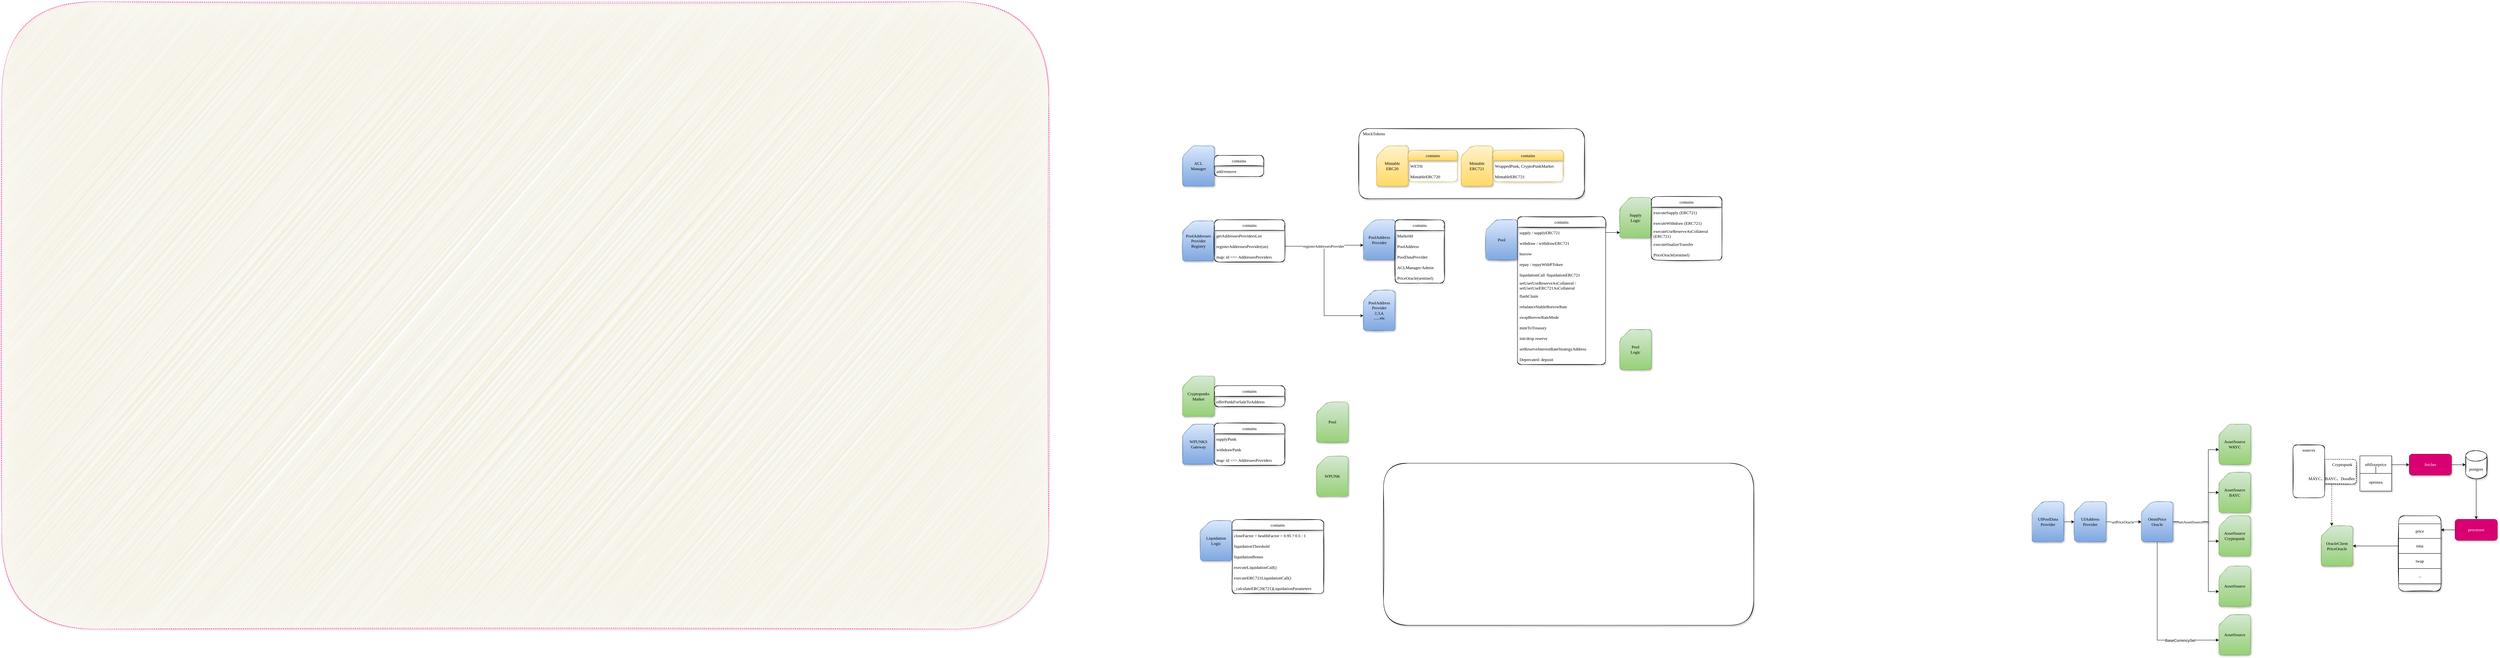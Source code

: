 <mxfile version="18.1.3" type="github">
  <diagram id="lm39UnG0xP7g4V9K822q" name="第 1 页">
    <mxGraphModel dx="8394" dy="3517" grid="1" gridSize="10" guides="1" tooltips="1" connect="1" arrows="1" fold="1" page="1" pageScale="1" pageWidth="827" pageHeight="1169" math="0" shadow="0">
      <root>
        <mxCell id="0" />
        <mxCell id="1" parent="0" />
        <mxCell id="ALS0ME_dZ4r5XlrfOJKZ-67" value="" style="rounded=1;whiteSpace=wrap;html=1;dashed=1;fillColor=#fff3bf;strokeColor=#FF3399;glass=0;shadow=1;fontFamily=Comic Sans MS;fontColor=#000000;sketch=1;" parent="1" vertex="1">
          <mxGeometry x="-4690" y="-500" width="2970" height="1781" as="geometry" />
        </mxCell>
        <mxCell id="ALS0ME_dZ4r5XlrfOJKZ-38" value="" style="rounded=1;whiteSpace=wrap;html=1;dashed=1;shadow=1;glass=0;sketch=1;fontFamily=Comic Sans MS;" parent="1" vertex="1">
          <mxGeometry x="1840" y="799.08" width="150" height="70" as="geometry" />
        </mxCell>
        <mxCell id="ALS0ME_dZ4r5XlrfOJKZ-1" value="" style="rounded=1;whiteSpace=wrap;html=1;shadow=0;glass=0;sketch=1;fontFamily=Comic Sans MS;" parent="1" vertex="1">
          <mxGeometry x="1810" y="758.08" width="90" height="150" as="geometry" />
        </mxCell>
        <mxCell id="ALS0ME_dZ4r5XlrfOJKZ-14" style="edgeStyle=orthogonalEdgeStyle;rounded=0;orthogonalLoop=1;jettySize=auto;html=1;exitX=1;exitY=0.5;exitDx=0;exitDy=0;entryX=0;entryY=0.5;entryDx=0;entryDy=0;shadow=1;fontFamily=Comic Sans MS;" parent="1" source="ALS0ME_dZ4r5XlrfOJKZ-2" target="ALS0ME_dZ4r5XlrfOJKZ-13" edge="1">
          <mxGeometry relative="1" as="geometry" />
        </mxCell>
        <mxCell id="ALS0ME_dZ4r5XlrfOJKZ-2" value="nftfloorprice" style="rounded=0;whiteSpace=wrap;html=1;shadow=1;fontFamily=Comic Sans MS;" parent="1" vertex="1">
          <mxGeometry x="2000" y="789.08" width="90" height="50" as="geometry" />
        </mxCell>
        <mxCell id="ALS0ME_dZ4r5XlrfOJKZ-9" value="" style="edgeStyle=orthogonalEdgeStyle;rounded=0;orthogonalLoop=1;jettySize=auto;html=1;shadow=1;fontFamily=Comic Sans MS;" parent="1" source="ALS0ME_dZ4r5XlrfOJKZ-3" target="ALS0ME_dZ4r5XlrfOJKZ-2" edge="1">
          <mxGeometry relative="1" as="geometry" />
        </mxCell>
        <mxCell id="ALS0ME_dZ4r5XlrfOJKZ-3" value="opensea" style="rounded=0;whiteSpace=wrap;html=1;shadow=1;fontFamily=Comic Sans MS;" parent="1" vertex="1">
          <mxGeometry x="2000" y="839.08" width="90" height="50" as="geometry" />
        </mxCell>
        <mxCell id="ALS0ME_dZ4r5XlrfOJKZ-39" style="edgeStyle=orthogonalEdgeStyle;rounded=0;orthogonalLoop=1;jettySize=auto;html=1;exitX=0.5;exitY=1;exitDx=0;exitDy=0;entryX=0;entryY=0;entryDx=30;entryDy=0;entryPerimeter=0;dashed=1;shadow=1;fontFamily=Comic Sans MS;" parent="1" source="ALS0ME_dZ4r5XlrfOJKZ-7" target="ALS0ME_dZ4r5XlrfOJKZ-34" edge="1">
          <mxGeometry relative="1" as="geometry" />
        </mxCell>
        <mxCell id="ALS0ME_dZ4r5XlrfOJKZ-7" value="MAYC、BAYC、Doodles" style="text;html=1;strokeColor=none;fillColor=none;align=center;verticalAlign=middle;whiteSpace=wrap;rounded=0;shadow=1;fontFamily=Comic Sans MS;" parent="1" vertex="1">
          <mxGeometry x="1840" y="839.08" width="160" height="30" as="geometry" />
        </mxCell>
        <mxCell id="ALS0ME_dZ4r5XlrfOJKZ-8" value="Cryptopunk" style="text;html=1;strokeColor=none;fillColor=none;align=center;verticalAlign=middle;whiteSpace=wrap;rounded=0;shadow=1;fontFamily=Comic Sans MS;" parent="1" vertex="1">
          <mxGeometry x="1920" y="799.08" width="60" height="30" as="geometry" />
        </mxCell>
        <mxCell id="ALS0ME_dZ4r5XlrfOJKZ-10" value="sources" style="text;html=1;strokeColor=none;fillColor=none;align=center;verticalAlign=middle;whiteSpace=wrap;rounded=0;shadow=1;fontFamily=Comic Sans MS;" parent="1" vertex="1">
          <mxGeometry x="1825" y="758.08" width="60" height="30" as="geometry" />
        </mxCell>
        <mxCell id="ALS0ME_dZ4r5XlrfOJKZ-17" style="edgeStyle=orthogonalEdgeStyle;rounded=0;orthogonalLoop=1;jettySize=auto;html=1;exitX=0.5;exitY=1;exitDx=0;exitDy=0;exitPerimeter=0;entryX=0.5;entryY=0;entryDx=0;entryDy=0;shadow=1;fontFamily=Comic Sans MS;" parent="1" source="ALS0ME_dZ4r5XlrfOJKZ-11" target="ALS0ME_dZ4r5XlrfOJKZ-16" edge="1">
          <mxGeometry relative="1" as="geometry" />
        </mxCell>
        <mxCell id="ALS0ME_dZ4r5XlrfOJKZ-11" value="postgres" style="shape=cylinder3;whiteSpace=wrap;html=1;boundedLbl=1;backgroundOutline=1;size=15;shadow=1;sketch=1;fontFamily=Comic Sans MS;" parent="1" vertex="1">
          <mxGeometry x="2300" y="774.08" width="60" height="80" as="geometry" />
        </mxCell>
        <mxCell id="ALS0ME_dZ4r5XlrfOJKZ-15" style="edgeStyle=orthogonalEdgeStyle;rounded=0;orthogonalLoop=1;jettySize=auto;html=1;exitX=1;exitY=0.5;exitDx=0;exitDy=0;entryX=0;entryY=0.5;entryDx=0;entryDy=0;entryPerimeter=0;shadow=1;fontFamily=Comic Sans MS;" parent="1" source="ALS0ME_dZ4r5XlrfOJKZ-13" target="ALS0ME_dZ4r5XlrfOJKZ-11" edge="1">
          <mxGeometry relative="1" as="geometry" />
        </mxCell>
        <mxCell id="ALS0ME_dZ4r5XlrfOJKZ-13" value="fetcher" style="rounded=1;whiteSpace=wrap;html=1;fillColor=#d80073;strokeColor=#A50040;fontColor=#ffffff;shadow=1;fontFamily=Comic Sans MS;" parent="1" vertex="1">
          <mxGeometry x="2140" y="784.08" width="120" height="60" as="geometry" />
        </mxCell>
        <mxCell id="ALS0ME_dZ4r5XlrfOJKZ-29" style="edgeStyle=orthogonalEdgeStyle;rounded=0;orthogonalLoop=1;jettySize=auto;html=1;exitX=0;exitY=0.5;exitDx=0;exitDy=0;shadow=1;fontFamily=Comic Sans MS;" parent="1" source="ALS0ME_dZ4r5XlrfOJKZ-16" edge="1">
          <mxGeometry relative="1" as="geometry">
            <mxPoint x="2230" y="999.08" as="targetPoint" />
          </mxGeometry>
        </mxCell>
        <mxCell id="ALS0ME_dZ4r5XlrfOJKZ-16" value="processor" style="rounded=1;whiteSpace=wrap;html=1;fillColor=#d80073;fontColor=#ffffff;strokeColor=#A50040;shadow=1;fontFamily=Comic Sans MS;" parent="1" vertex="1">
          <mxGeometry x="2270" y="969.08" width="120" height="60" as="geometry" />
        </mxCell>
        <mxCell id="ALS0ME_dZ4r5XlrfOJKZ-18" value="" style="rounded=1;whiteSpace=wrap;html=1;shadow=1;glass=0;sketch=1;fontFamily=Comic Sans MS;" parent="1" vertex="1">
          <mxGeometry x="2110" y="959.08" width="120" height="214.38" as="geometry" />
        </mxCell>
        <mxCell id="ALS0ME_dZ4r5XlrfOJKZ-19" value="price" style="rounded=0;whiteSpace=wrap;html=1;shadow=1;fontFamily=Comic Sans MS;" parent="1" vertex="1">
          <mxGeometry x="2110" y="982.08" width="120" height="42.81" as="geometry" />
        </mxCell>
        <mxCell id="ALS0ME_dZ4r5XlrfOJKZ-35" style="edgeStyle=orthogonalEdgeStyle;rounded=0;orthogonalLoop=1;jettySize=auto;html=1;exitX=0;exitY=0.5;exitDx=0;exitDy=0;entryX=1;entryY=0.5;entryDx=0;entryDy=0;entryPerimeter=0;shadow=1;fontFamily=Comic Sans MS;" parent="1" source="ALS0ME_dZ4r5XlrfOJKZ-30" target="ALS0ME_dZ4r5XlrfOJKZ-34" edge="1">
          <mxGeometry relative="1" as="geometry" />
        </mxCell>
        <mxCell id="ALS0ME_dZ4r5XlrfOJKZ-30" value="ema" style="rounded=0;whiteSpace=wrap;html=1;shadow=1;fontFamily=Comic Sans MS;" parent="1" vertex="1">
          <mxGeometry x="2110" y="1023.46" width="120" height="42.81" as="geometry" />
        </mxCell>
        <mxCell id="ALS0ME_dZ4r5XlrfOJKZ-31" value="twap" style="rounded=0;whiteSpace=wrap;html=1;shadow=1;fontFamily=Comic Sans MS;" parent="1" vertex="1">
          <mxGeometry x="2110" y="1066.27" width="120" height="42.81" as="geometry" />
        </mxCell>
        <mxCell id="ALS0ME_dZ4r5XlrfOJKZ-32" value="..." style="rounded=0;whiteSpace=wrap;html=1;shadow=1;fontFamily=Comic Sans MS;" parent="1" vertex="1">
          <mxGeometry x="2110" y="1109.08" width="120" height="42.81" as="geometry" />
        </mxCell>
        <mxCell id="ALS0ME_dZ4r5XlrfOJKZ-34" value="OracleClient&lt;br&gt;PriceOracle" style="shape=card;whiteSpace=wrap;html=1;shadow=1;rounded=1;sketch=1;fontFamily=Comic Sans MS;fillColor=#d5e8d4;gradientColor=#97d077;strokeColor=#82b366;" parent="1" vertex="1">
          <mxGeometry x="1890" y="987.76" width="90" height="114.21" as="geometry" />
        </mxCell>
        <mxCell id="ALS0ME_dZ4r5XlrfOJKZ-43" style="edgeStyle=orthogonalEdgeStyle;rounded=0;orthogonalLoop=1;jettySize=auto;html=1;exitX=1;exitY=0.5;exitDx=0;exitDy=0;exitPerimeter=0;shadow=1;fontFamily=Comic Sans MS;" parent="1" source="ALS0ME_dZ4r5XlrfOJKZ-41" target="ALS0ME_dZ4r5XlrfOJKZ-42" edge="1">
          <mxGeometry relative="1" as="geometry" />
        </mxCell>
        <mxCell id="ALS0ME_dZ4r5XlrfOJKZ-41" value="UIPoolData&lt;br&gt;Provider" style="shape=card;whiteSpace=wrap;html=1;shadow=1;rounded=1;sketch=1;fontFamily=Comic Sans MS;fillColor=#dae8fc;gradientColor=#7ea6e0;strokeColor=#6c8ebf;" parent="1" vertex="1">
          <mxGeometry x="1070" y="919.17" width="90" height="114.21" as="geometry" />
        </mxCell>
        <mxCell id="ALS0ME_dZ4r5XlrfOJKZ-46" style="edgeStyle=orthogonalEdgeStyle;rounded=0;orthogonalLoop=1;jettySize=auto;html=1;exitX=1;exitY=0.5;exitDx=0;exitDy=0;exitPerimeter=0;shadow=1;fontFamily=Comic Sans MS;" parent="1" source="ALS0ME_dZ4r5XlrfOJKZ-42" target="ALS0ME_dZ4r5XlrfOJKZ-44" edge="1">
          <mxGeometry relative="1" as="geometry" />
        </mxCell>
        <mxCell id="ALS0ME_dZ4r5XlrfOJKZ-68" value="setPriceOracle" style="edgeLabel;html=1;align=center;verticalAlign=middle;resizable=0;points=[];fontFamily=Comic Sans MS;" parent="ALS0ME_dZ4r5XlrfOJKZ-46" vertex="1" connectable="0">
          <mxGeometry x="-0.33" y="-1" relative="1" as="geometry">
            <mxPoint x="13" y="-1" as="offset" />
          </mxGeometry>
        </mxCell>
        <mxCell id="ALS0ME_dZ4r5XlrfOJKZ-42" value="UIAddress&lt;br&gt;Provider" style="shape=card;whiteSpace=wrap;html=1;shadow=1;rounded=1;sketch=1;fontFamily=Comic Sans MS;fillColor=#dae8fc;gradientColor=#7ea6e0;strokeColor=#6c8ebf;" parent="1" vertex="1">
          <mxGeometry x="1190" y="919.17" width="90" height="114.21" as="geometry" />
        </mxCell>
        <mxCell id="ALS0ME_dZ4r5XlrfOJKZ-48" style="edgeStyle=orthogonalEdgeStyle;rounded=0;orthogonalLoop=1;jettySize=auto;html=1;exitX=1;exitY=0.5;exitDx=0;exitDy=0;exitPerimeter=0;shadow=1;fontFamily=Comic Sans MS;" parent="1" source="ALS0ME_dZ4r5XlrfOJKZ-44" target="ALS0ME_dZ4r5XlrfOJKZ-47" edge="1">
          <mxGeometry relative="1" as="geometry">
            <Array as="points">
              <mxPoint x="1570" y="976.08" />
              <mxPoint x="1570" y="893.08" />
            </Array>
          </mxGeometry>
        </mxCell>
        <mxCell id="ALS0ME_dZ4r5XlrfOJKZ-50" style="edgeStyle=orthogonalEdgeStyle;rounded=0;orthogonalLoop=1;jettySize=auto;html=1;exitX=1;exitY=0.5;exitDx=0;exitDy=0;exitPerimeter=0;entryX=0;entryY=0;entryDx=0;entryDy=72.105;entryPerimeter=0;shadow=1;fontFamily=Comic Sans MS;" parent="1" source="ALS0ME_dZ4r5XlrfOJKZ-44" target="ALS0ME_dZ4r5XlrfOJKZ-49" edge="1">
          <mxGeometry relative="1" as="geometry">
            <Array as="points">
              <mxPoint x="1570" y="976.08" />
              <mxPoint x="1570" y="1031.08" />
            </Array>
          </mxGeometry>
        </mxCell>
        <mxCell id="ALS0ME_dZ4r5XlrfOJKZ-52" style="edgeStyle=orthogonalEdgeStyle;rounded=0;orthogonalLoop=1;jettySize=auto;html=1;exitX=1;exitY=0.5;exitDx=0;exitDy=0;exitPerimeter=0;entryX=0;entryY=0;entryDx=0;entryDy=72.105;entryPerimeter=0;shadow=1;fontFamily=Comic Sans MS;" parent="1" source="ALS0ME_dZ4r5XlrfOJKZ-44" target="ALS0ME_dZ4r5XlrfOJKZ-51" edge="1">
          <mxGeometry relative="1" as="geometry">
            <Array as="points">
              <mxPoint x="1570" y="976.08" />
              <mxPoint x="1570" y="1174.08" />
            </Array>
          </mxGeometry>
        </mxCell>
        <mxCell id="ALS0ME_dZ4r5XlrfOJKZ-54" style="edgeStyle=orthogonalEdgeStyle;rounded=0;orthogonalLoop=1;jettySize=auto;html=1;exitX=1;exitY=0.5;exitDx=0;exitDy=0;exitPerimeter=0;entryX=0;entryY=0;entryDx=0;entryDy=72.105;entryPerimeter=0;shadow=1;fontFamily=Comic Sans MS;" parent="1" source="ALS0ME_dZ4r5XlrfOJKZ-44" target="ALS0ME_dZ4r5XlrfOJKZ-53" edge="1">
          <mxGeometry relative="1" as="geometry">
            <Array as="points">
              <mxPoint x="1570" y="976.08" />
              <mxPoint x="1570" y="771.08" />
            </Array>
          </mxGeometry>
        </mxCell>
        <mxCell id="ALS0ME_dZ4r5XlrfOJKZ-69" value="setAssetSource" style="edgeLabel;html=1;align=center;verticalAlign=middle;resizable=0;points=[];fontFamily=Comic Sans MS;" parent="ALS0ME_dZ4r5XlrfOJKZ-54" vertex="1" connectable="0">
          <mxGeometry x="-0.766" y="-4" relative="1" as="geometry">
            <mxPoint x="11" y="-4" as="offset" />
          </mxGeometry>
        </mxCell>
        <mxCell id="U4PPFbO5PgZBDXTSc_BU-17" style="edgeStyle=orthogonalEdgeStyle;rounded=0;orthogonalLoop=1;jettySize=auto;html=1;exitX=0.5;exitY=1;exitDx=0;exitDy=0;exitPerimeter=0;entryX=0;entryY=0;entryDx=0;entryDy=72.105;entryPerimeter=0;" parent="1" source="ALS0ME_dZ4r5XlrfOJKZ-44" edge="1">
          <mxGeometry relative="1" as="geometry">
            <mxPoint x="1600" y="1312.185" as="targetPoint" />
            <Array as="points">
              <mxPoint x="1425" y="1312" />
            </Array>
          </mxGeometry>
        </mxCell>
        <mxCell id="U4PPFbO5PgZBDXTSc_BU-19" value="BaseCurrencySet" style="edgeLabel;html=1;align=center;verticalAlign=middle;resizable=0;points=[];" parent="U4PPFbO5PgZBDXTSc_BU-17" vertex="1" connectable="0">
          <mxGeometry x="0.261" y="-3" relative="1" as="geometry">
            <mxPoint x="58" y="-2" as="offset" />
          </mxGeometry>
        </mxCell>
        <mxCell id="ALS0ME_dZ4r5XlrfOJKZ-44" value="OmniPrice&lt;br&gt;Oracle" style="shape=card;whiteSpace=wrap;html=1;shadow=1;rounded=1;sketch=1;fontFamily=Comic Sans MS;fillColor=#dae8fc;gradientColor=#7ea6e0;strokeColor=#6c8ebf;" parent="1" vertex="1">
          <mxGeometry x="1380" y="919.17" width="90" height="114.21" as="geometry" />
        </mxCell>
        <mxCell id="ALS0ME_dZ4r5XlrfOJKZ-47" value="AssetSource&lt;br&gt;BAYC" style="shape=card;whiteSpace=wrap;html=1;shadow=1;rounded=1;sketch=1;fontFamily=Comic Sans MS;fillColor=#d5e8d4;gradientColor=#97d077;strokeColor=#82b366;" parent="1" vertex="1">
          <mxGeometry x="1600" y="836.08" width="90" height="114.21" as="geometry" />
        </mxCell>
        <mxCell id="ALS0ME_dZ4r5XlrfOJKZ-49" value="AssetSource&lt;br&gt;Cryptopunk" style="shape=card;whiteSpace=wrap;html=1;shadow=1;rounded=1;sketch=1;fontFamily=Comic Sans MS;fillColor=#d5e8d4;gradientColor=#97d077;strokeColor=#82b366;" parent="1" vertex="1">
          <mxGeometry x="1600" y="959.08" width="90" height="114.21" as="geometry" />
        </mxCell>
        <mxCell id="ALS0ME_dZ4r5XlrfOJKZ-51" value="AssetSource&lt;br&gt;" style="shape=card;whiteSpace=wrap;html=1;shadow=1;rounded=1;sketch=1;fontFamily=Comic Sans MS;fillColor=#d5e8d4;gradientColor=#97d077;strokeColor=#82b366;" parent="1" vertex="1">
          <mxGeometry x="1600" y="1101.97" width="90" height="114.21" as="geometry" />
        </mxCell>
        <mxCell id="ALS0ME_dZ4r5XlrfOJKZ-53" value="AssetSource&lt;br&gt;WAYC" style="shape=card;whiteSpace=wrap;html=1;shadow=1;rounded=1;sketch=1;fontFamily=Comic Sans MS;fillColor=#d5e8d4;gradientColor=#97d077;strokeColor=#82b366;" parent="1" vertex="1">
          <mxGeometry x="1600" y="699.08" width="90" height="114.21" as="geometry" />
        </mxCell>
        <mxCell id="53iojEwprmRMJmLowlNo-5" value="" style="rounded=1;whiteSpace=wrap;html=1;fontFamily=Comic Sans MS;glass=0;shadow=1;sketch=1;" parent="1" vertex="1">
          <mxGeometry x="-840" y="-140" width="640" height="199" as="geometry" />
        </mxCell>
        <mxCell id="53iojEwprmRMJmLowlNo-3" value="Mintable&lt;br&gt;ERC20" style="shape=card;whiteSpace=wrap;html=1;shadow=1;rounded=1;sketch=1;fontFamily=Comic Sans MS;fillColor=#fff2cc;gradientColor=#ffd966;strokeColor=#d6b656;" parent="1" vertex="1">
          <mxGeometry x="-790" y="-91.0" width="90" height="114.21" as="geometry" />
        </mxCell>
        <mxCell id="53iojEwprmRMJmLowlNo-4" value="Mintable&lt;br&gt;ERC721" style="shape=card;whiteSpace=wrap;html=1;shadow=1;rounded=1;sketch=1;fontFamily=Comic Sans MS;fillColor=#fff2cc;gradientColor=#ffd966;strokeColor=#d6b656;" parent="1" vertex="1">
          <mxGeometry x="-550" y="-91.0" width="90" height="114.21" as="geometry" />
        </mxCell>
        <mxCell id="53iojEwprmRMJmLowlNo-6" value="MockTokens" style="text;html=1;strokeColor=none;fillColor=none;align=center;verticalAlign=middle;whiteSpace=wrap;rounded=0;fontFamily=Comic Sans MS;" parent="1" vertex="1">
          <mxGeometry x="-827" y="-140" width="60" height="30" as="geometry" />
        </mxCell>
        <mxCell id="53iojEwprmRMJmLowlNo-8" value="contains" style="swimlane;fontStyle=0;childLayout=stackLayout;horizontal=1;startSize=30;horizontalStack=0;resizeParent=1;resizeParentMax=0;resizeLast=0;collapsible=1;marginBottom=0;rounded=1;shadow=1;sketch=1;glass=0;fontFamily=Comic Sans MS;fillColor=#fff2cc;gradientColor=#ffd966;strokeColor=#d6b656;" parent="1" vertex="1">
          <mxGeometry x="-460" y="-78.9" width="200" height="90" as="geometry" />
        </mxCell>
        <mxCell id="53iojEwprmRMJmLowlNo-9" value="WrappedPunk, CryptoPunkMarket" style="text;strokeColor=none;fillColor=none;align=left;verticalAlign=middle;spacingLeft=4;spacingRight=4;overflow=hidden;points=[[0,0.5],[1,0.5]];portConstraint=eastwest;rotatable=0;fontFamily=Comic Sans MS;" parent="53iojEwprmRMJmLowlNo-8" vertex="1">
          <mxGeometry y="30" width="200" height="30" as="geometry" />
        </mxCell>
        <mxCell id="53iojEwprmRMJmLowlNo-10" value="MintableERC721" style="text;strokeColor=none;fillColor=none;align=left;verticalAlign=middle;spacingLeft=4;spacingRight=4;overflow=hidden;points=[[0,0.5],[1,0.5]];portConstraint=eastwest;rotatable=0;fontFamily=Comic Sans MS;" parent="53iojEwprmRMJmLowlNo-8" vertex="1">
          <mxGeometry y="60" width="200" height="30" as="geometry" />
        </mxCell>
        <mxCell id="53iojEwprmRMJmLowlNo-12" value="contains" style="swimlane;fontStyle=0;childLayout=stackLayout;horizontal=1;startSize=30;horizontalStack=0;resizeParent=1;resizeParentMax=0;resizeLast=0;collapsible=1;marginBottom=0;rounded=1;shadow=1;sketch=1;glass=0;fontFamily=Comic Sans MS;fillColor=#fff2cc;gradientColor=#ffd966;strokeColor=#d6b656;" parent="1" vertex="1">
          <mxGeometry x="-700" y="-78.9" width="140" height="90" as="geometry" />
        </mxCell>
        <mxCell id="53iojEwprmRMJmLowlNo-13" value="WETH" style="text;strokeColor=none;fillColor=none;align=left;verticalAlign=middle;spacingLeft=4;spacingRight=4;overflow=hidden;points=[[0,0.5],[1,0.5]];portConstraint=eastwest;rotatable=0;fontFamily=Comic Sans MS;" parent="53iojEwprmRMJmLowlNo-12" vertex="1">
          <mxGeometry y="30" width="140" height="30" as="geometry" />
        </mxCell>
        <mxCell id="53iojEwprmRMJmLowlNo-14" value="MintableERC720" style="text;strokeColor=none;fillColor=none;align=left;verticalAlign=middle;spacingLeft=4;spacingRight=4;overflow=hidden;points=[[0,0.5],[1,0.5]];portConstraint=eastwest;rotatable=0;fontFamily=Comic Sans MS;" parent="53iojEwprmRMJmLowlNo-12" vertex="1">
          <mxGeometry y="60" width="140" height="30" as="geometry" />
        </mxCell>
        <mxCell id="53iojEwprmRMJmLowlNo-15" value="PoolAddress&lt;br&gt;Provider" style="shape=card;whiteSpace=wrap;html=1;shadow=1;rounded=1;sketch=1;fontFamily=Comic Sans MS;fillColor=#dae8fc;gradientColor=#7ea6e0;strokeColor=#6c8ebf;" parent="1" vertex="1">
          <mxGeometry x="-827" y="119.0" width="90" height="114.21" as="geometry" />
        </mxCell>
        <mxCell id="53iojEwprmRMJmLowlNo-16" value="contains" style="swimlane;fontStyle=0;childLayout=stackLayout;horizontal=1;startSize=30;horizontalStack=0;resizeParent=1;resizeParentMax=0;resizeLast=0;collapsible=1;marginBottom=0;rounded=1;shadow=1;sketch=1;glass=0;fontFamily=Comic Sans MS;" parent="1" vertex="1">
          <mxGeometry x="-737" y="119" width="140" height="180" as="geometry" />
        </mxCell>
        <mxCell id="53iojEwprmRMJmLowlNo-17" value="MarketId" style="text;strokeColor=none;fillColor=none;align=left;verticalAlign=middle;spacingLeft=4;spacingRight=4;overflow=hidden;points=[[0,0.5],[1,0.5]];portConstraint=eastwest;rotatable=0;fontFamily=Comic Sans MS;" parent="53iojEwprmRMJmLowlNo-16" vertex="1">
          <mxGeometry y="30" width="140" height="30" as="geometry" />
        </mxCell>
        <mxCell id="53iojEwprmRMJmLowlNo-18" value="PoolAddress" style="text;strokeColor=none;fillColor=none;align=left;verticalAlign=middle;spacingLeft=4;spacingRight=4;overflow=hidden;points=[[0,0.5],[1,0.5]];portConstraint=eastwest;rotatable=0;fontFamily=Comic Sans MS;" parent="53iojEwprmRMJmLowlNo-16" vertex="1">
          <mxGeometry y="60" width="140" height="30" as="geometry" />
        </mxCell>
        <mxCell id="53iojEwprmRMJmLowlNo-19" value="PoolDataProvider" style="text;strokeColor=none;fillColor=none;align=left;verticalAlign=middle;spacingLeft=4;spacingRight=4;overflow=hidden;points=[[0,0.5],[1,0.5]];portConstraint=eastwest;rotatable=0;fontFamily=Comic Sans MS;" parent="53iojEwprmRMJmLowlNo-16" vertex="1">
          <mxGeometry y="90" width="140" height="30" as="geometry" />
        </mxCell>
        <mxCell id="53iojEwprmRMJmLowlNo-20" value="ACLManager/Admin" style="text;strokeColor=none;fillColor=none;align=left;verticalAlign=middle;spacingLeft=4;spacingRight=4;overflow=hidden;points=[[0,0.5],[1,0.5]];portConstraint=eastwest;rotatable=0;fontFamily=Comic Sans MS;" parent="53iojEwprmRMJmLowlNo-16" vertex="1">
          <mxGeometry y="120" width="140" height="30" as="geometry" />
        </mxCell>
        <mxCell id="53iojEwprmRMJmLowlNo-21" value="PriceOracle(sentinel)" style="text;strokeColor=none;fillColor=none;align=left;verticalAlign=middle;spacingLeft=4;spacingRight=4;overflow=hidden;points=[[0,0.5],[1,0.5]];portConstraint=eastwest;rotatable=0;fontFamily=Comic Sans MS;" parent="53iojEwprmRMJmLowlNo-16" vertex="1">
          <mxGeometry y="150" width="140" height="30" as="geometry" />
        </mxCell>
        <mxCell id="53iojEwprmRMJmLowlNo-22" value="ACL&lt;br&gt;Manager" style="shape=card;whiteSpace=wrap;html=1;shadow=1;rounded=1;sketch=1;fontFamily=Comic Sans MS;fillColor=#dae8fc;gradientColor=#7ea6e0;strokeColor=#6c8ebf;" parent="1" vertex="1">
          <mxGeometry x="-1340" y="-91.01" width="90" height="114.21" as="geometry" />
        </mxCell>
        <mxCell id="53iojEwprmRMJmLowlNo-23" value="contains" style="swimlane;fontStyle=0;childLayout=stackLayout;horizontal=1;startSize=30;horizontalStack=0;resizeParent=1;resizeParentMax=0;resizeLast=0;collapsible=1;marginBottom=0;rounded=1;shadow=1;sketch=1;glass=0;fontFamily=Comic Sans MS;" parent="1" vertex="1">
          <mxGeometry x="-1250" y="-63.91" width="140" height="60" as="geometry" />
        </mxCell>
        <mxCell id="53iojEwprmRMJmLowlNo-27" value="add/remove" style="text;strokeColor=none;fillColor=none;align=left;verticalAlign=middle;spacingLeft=4;spacingRight=4;overflow=hidden;points=[[0,0.5],[1,0.5]];portConstraint=eastwest;rotatable=0;fontFamily=Comic Sans MS;" parent="53iojEwprmRMJmLowlNo-23" vertex="1">
          <mxGeometry y="30" width="140" height="30" as="geometry" />
        </mxCell>
        <mxCell id="53iojEwprmRMJmLowlNo-29" value="PoolAddresses&lt;br&gt;Provider&lt;br&gt;Registry" style="shape=card;whiteSpace=wrap;html=1;shadow=1;rounded=1;sketch=1;fontFamily=Comic Sans MS;fillColor=#dae8fc;gradientColor=#7ea6e0;strokeColor=#6c8ebf;" parent="1" vertex="1">
          <mxGeometry x="-1340" y="121.89" width="90" height="114.21" as="geometry" />
        </mxCell>
        <mxCell id="53iojEwprmRMJmLowlNo-31" value="PoolAddress&lt;br&gt;Provider&lt;br&gt;2,3,4,&lt;br&gt;......etc" style="shape=card;whiteSpace=wrap;html=1;shadow=1;rounded=1;sketch=1;fontFamily=Comic Sans MS;fillColor=#dae8fc;gradientColor=#7ea6e0;strokeColor=#6c8ebf;" parent="1" vertex="1">
          <mxGeometry x="-827" y="319.0" width="90" height="114.21" as="geometry" />
        </mxCell>
        <mxCell id="53iojEwprmRMJmLowlNo-34" value="contains" style="swimlane;fontStyle=0;childLayout=stackLayout;horizontal=1;startSize=30;horizontalStack=0;resizeParent=1;resizeParentMax=0;resizeLast=0;collapsible=1;marginBottom=0;rounded=1;shadow=1;sketch=1;glass=0;fontFamily=Comic Sans MS;" parent="1" vertex="1">
          <mxGeometry x="-1250" y="119" width="200" height="120" as="geometry" />
        </mxCell>
        <mxCell id="53iojEwprmRMJmLowlNo-35" value="getAddressesProvidersList" style="text;strokeColor=none;fillColor=none;align=left;verticalAlign=middle;spacingLeft=4;spacingRight=4;overflow=hidden;points=[[0,0.5],[1,0.5]];portConstraint=eastwest;rotatable=0;fontFamily=Comic Sans MS;" parent="53iojEwprmRMJmLowlNo-34" vertex="1">
          <mxGeometry y="30" width="200" height="30" as="geometry" />
        </mxCell>
        <mxCell id="53iojEwprmRMJmLowlNo-39" value="registerAddressesProvider(un)" style="text;strokeColor=none;fillColor=none;align=left;verticalAlign=middle;spacingLeft=4;spacingRight=4;overflow=hidden;points=[[0,0.5],[1,0.5]];portConstraint=eastwest;rotatable=0;fontFamily=Comic Sans MS;" parent="53iojEwprmRMJmLowlNo-34" vertex="1">
          <mxGeometry y="60" width="200" height="30" as="geometry" />
        </mxCell>
        <mxCell id="53iojEwprmRMJmLowlNo-40" value="map: id &lt;=&gt; AddressesProviders" style="text;strokeColor=none;fillColor=none;align=left;verticalAlign=middle;spacingLeft=4;spacingRight=4;overflow=hidden;points=[[0,0.5],[1,0.5]];portConstraint=eastwest;rotatable=0;fontFamily=Comic Sans MS;" parent="53iojEwprmRMJmLowlNo-34" vertex="1">
          <mxGeometry y="90" width="200" height="30" as="geometry" />
        </mxCell>
        <mxCell id="53iojEwprmRMJmLowlNo-41" style="edgeStyle=orthogonalEdgeStyle;rounded=0;orthogonalLoop=1;jettySize=auto;html=1;exitX=1;exitY=0.5;exitDx=0;exitDy=0;entryX=0;entryY=0;entryDx=0;entryDy=72.105;entryPerimeter=0;fontFamily=Comic Sans MS;" parent="1" source="53iojEwprmRMJmLowlNo-39" target="53iojEwprmRMJmLowlNo-15" edge="1">
          <mxGeometry relative="1" as="geometry" />
        </mxCell>
        <mxCell id="53iojEwprmRMJmLowlNo-42" style="edgeStyle=orthogonalEdgeStyle;rounded=0;orthogonalLoop=1;jettySize=auto;html=1;exitX=1;exitY=0.5;exitDx=0;exitDy=0;entryX=0;entryY=0;entryDx=0;entryDy=72.105;entryPerimeter=0;fontFamily=Comic Sans MS;" parent="1" source="53iojEwprmRMJmLowlNo-39" target="53iojEwprmRMJmLowlNo-31" edge="1">
          <mxGeometry relative="1" as="geometry" />
        </mxCell>
        <mxCell id="53iojEwprmRMJmLowlNo-43" value="registerAddressesProvider" style="edgeLabel;html=1;align=center;verticalAlign=middle;resizable=0;points=[];fontFamily=Comic Sans MS;" parent="53iojEwprmRMJmLowlNo-42" vertex="1" connectable="0">
          <mxGeometry x="-0.777" y="2" relative="1" as="geometry">
            <mxPoint x="63" y="2" as="offset" />
          </mxGeometry>
        </mxCell>
        <mxCell id="U4PPFbO5PgZBDXTSc_BU-1" value="WPUNKS&lt;br&gt;Gateway" style="shape=card;whiteSpace=wrap;html=1;shadow=1;rounded=1;sketch=1;fontFamily=Comic Sans MS;fillColor=#dae8fc;gradientColor=#7ea6e0;strokeColor=#6c8ebf;" parent="1" vertex="1">
          <mxGeometry x="-1340" y="699.08" width="90" height="114.21" as="geometry" />
        </mxCell>
        <mxCell id="U4PPFbO5PgZBDXTSc_BU-2" value="contains" style="swimlane;fontStyle=0;childLayout=stackLayout;horizontal=1;startSize=30;horizontalStack=0;resizeParent=1;resizeParentMax=0;resizeLast=0;collapsible=1;marginBottom=0;rounded=1;shadow=1;sketch=1;glass=0;fontFamily=Comic Sans MS;" parent="1" vertex="1">
          <mxGeometry x="-1250" y="696.19" width="200" height="120" as="geometry" />
        </mxCell>
        <mxCell id="U4PPFbO5PgZBDXTSc_BU-3" value="supplyPunk" style="text;strokeColor=none;fillColor=none;align=left;verticalAlign=middle;spacingLeft=4;spacingRight=4;overflow=hidden;points=[[0,0.5],[1,0.5]];portConstraint=eastwest;rotatable=0;fontFamily=Comic Sans MS;" parent="U4PPFbO5PgZBDXTSc_BU-2" vertex="1">
          <mxGeometry y="30" width="200" height="30" as="geometry" />
        </mxCell>
        <mxCell id="U4PPFbO5PgZBDXTSc_BU-4" value="withdrawPunk" style="text;strokeColor=none;fillColor=none;align=left;verticalAlign=middle;spacingLeft=4;spacingRight=4;overflow=hidden;points=[[0,0.5],[1,0.5]];portConstraint=eastwest;rotatable=0;fontFamily=Comic Sans MS;" parent="U4PPFbO5PgZBDXTSc_BU-2" vertex="1">
          <mxGeometry y="60" width="200" height="30" as="geometry" />
        </mxCell>
        <mxCell id="U4PPFbO5PgZBDXTSc_BU-5" value="map: id &lt;=&gt; AddressesProviders" style="text;strokeColor=none;fillColor=none;align=left;verticalAlign=middle;spacingLeft=4;spacingRight=4;overflow=hidden;points=[[0,0.5],[1,0.5]];portConstraint=eastwest;rotatable=0;fontFamily=Comic Sans MS;" parent="U4PPFbO5PgZBDXTSc_BU-2" vertex="1">
          <mxGeometry y="90" width="200" height="30" as="geometry" />
        </mxCell>
        <mxCell id="U4PPFbO5PgZBDXTSc_BU-6" value="Cryptopunks&lt;br&gt;Matket" style="shape=card;whiteSpace=wrap;html=1;shadow=1;rounded=1;sketch=1;fontFamily=Comic Sans MS;fillColor=#d5e8d4;gradientColor=#97d077;strokeColor=#82b366;" parent="1" vertex="1">
          <mxGeometry x="-1340" y="562.89" width="90" height="114.21" as="geometry" />
        </mxCell>
        <mxCell id="U4PPFbO5PgZBDXTSc_BU-7" value="contains" style="swimlane;fontStyle=0;childLayout=stackLayout;horizontal=1;startSize=30;horizontalStack=0;resizeParent=1;resizeParentMax=0;resizeLast=0;collapsible=1;marginBottom=0;rounded=1;shadow=1;sketch=1;glass=0;fontFamily=Comic Sans MS;" parent="1" vertex="1">
          <mxGeometry x="-1250" y="589.99" width="200" height="60" as="geometry" />
        </mxCell>
        <mxCell id="U4PPFbO5PgZBDXTSc_BU-8" value="offerPunkForSaleToAddress" style="text;strokeColor=none;fillColor=none;align=left;verticalAlign=middle;spacingLeft=4;spacingRight=4;overflow=hidden;points=[[0,0.5],[1,0.5]];portConstraint=eastwest;rotatable=0;fontFamily=Comic Sans MS;" parent="U4PPFbO5PgZBDXTSc_BU-7" vertex="1">
          <mxGeometry y="30" width="200" height="30" as="geometry" />
        </mxCell>
        <mxCell id="U4PPFbO5PgZBDXTSc_BU-11" value="" style="rounded=1;whiteSpace=wrap;html=1;shadow=1;glass=0;sketch=1;" parent="1" vertex="1">
          <mxGeometry x="-770" y="810" width="1050" height="460" as="geometry" />
        </mxCell>
        <mxCell id="U4PPFbO5PgZBDXTSc_BU-12" value="Pool" style="shape=card;whiteSpace=wrap;html=1;shadow=1;rounded=1;sketch=1;fontFamily=Comic Sans MS;fillColor=#d5e8d4;gradientColor=#97d077;strokeColor=#82b366;" parent="1" vertex="1">
          <mxGeometry x="-960" y="636.3" width="90" height="114.21" as="geometry" />
        </mxCell>
        <mxCell id="U4PPFbO5PgZBDXTSc_BU-13" value="WPUNK" style="shape=card;whiteSpace=wrap;html=1;shadow=1;rounded=1;sketch=1;fontFamily=Comic Sans MS;fillColor=#d5e8d4;gradientColor=#97d077;strokeColor=#82b366;" parent="1" vertex="1">
          <mxGeometry x="-960" y="790" width="90" height="114.21" as="geometry" />
        </mxCell>
        <mxCell id="U4PPFbO5PgZBDXTSc_BU-15" value="AssetSource&lt;br&gt;" style="shape=card;whiteSpace=wrap;html=1;shadow=1;rounded=1;sketch=1;fontFamily=Comic Sans MS;fillColor=#d5e8d4;gradientColor=#97d077;strokeColor=#82b366;" parent="1" vertex="1">
          <mxGeometry x="1600" y="1240" width="90" height="114.21" as="geometry" />
        </mxCell>
        <mxCell id="s4ikNIAql8R8ZUYxvxw--1" value="Liquidation&lt;br&gt;Logic" style="shape=card;whiteSpace=wrap;html=1;shadow=1;rounded=1;sketch=1;fontFamily=Comic Sans MS;fillColor=#dae8fc;gradientColor=#7ea6e0;strokeColor=#6c8ebf;" vertex="1" parent="1">
          <mxGeometry x="-1290" y="972.89" width="90" height="114.21" as="geometry" />
        </mxCell>
        <mxCell id="s4ikNIAql8R8ZUYxvxw--2" value="contains" style="swimlane;fontStyle=0;childLayout=stackLayout;horizontal=1;startSize=30;horizontalStack=0;resizeParent=1;resizeParentMax=0;resizeLast=0;collapsible=1;marginBottom=0;rounded=1;shadow=1;sketch=1;glass=0;fontFamily=Comic Sans MS;" vertex="1" parent="1">
          <mxGeometry x="-1200" y="970" width="260" height="210" as="geometry" />
        </mxCell>
        <mxCell id="s4ikNIAql8R8ZUYxvxw--3" value="closeFactor = healthFactor &gt; 0.95 ? 0.5 : 1" style="text;strokeColor=none;fillColor=none;align=left;verticalAlign=middle;spacingLeft=4;spacingRight=4;overflow=hidden;points=[[0,0.5],[1,0.5]];portConstraint=eastwest;rotatable=0;fontFamily=Comic Sans MS;" vertex="1" parent="s4ikNIAql8R8ZUYxvxw--2">
          <mxGeometry y="30" width="260" height="30" as="geometry" />
        </mxCell>
        <mxCell id="s4ikNIAql8R8ZUYxvxw--9" value="liquidationThreshold" style="text;strokeColor=none;fillColor=none;align=left;verticalAlign=middle;spacingLeft=4;spacingRight=4;overflow=hidden;points=[[0,0.5],[1,0.5]];portConstraint=eastwest;rotatable=0;fontFamily=Comic Sans MS;" vertex="1" parent="s4ikNIAql8R8ZUYxvxw--2">
          <mxGeometry y="60" width="260" height="30" as="geometry" />
        </mxCell>
        <mxCell id="s4ikNIAql8R8ZUYxvxw--6" value="liquidationBonus" style="text;strokeColor=none;fillColor=none;align=left;verticalAlign=middle;spacingLeft=4;spacingRight=4;overflow=hidden;points=[[0,0.5],[1,0.5]];portConstraint=eastwest;rotatable=0;fontFamily=Comic Sans MS;" vertex="1" parent="s4ikNIAql8R8ZUYxvxw--2">
          <mxGeometry y="90" width="260" height="30" as="geometry" />
        </mxCell>
        <mxCell id="s4ikNIAql8R8ZUYxvxw--8" value="executeLiquidationCall()" style="text;strokeColor=none;fillColor=none;align=left;verticalAlign=middle;spacingLeft=4;spacingRight=4;overflow=hidden;points=[[0,0.5],[1,0.5]];portConstraint=eastwest;rotatable=0;fontFamily=Comic Sans MS;" vertex="1" parent="s4ikNIAql8R8ZUYxvxw--2">
          <mxGeometry y="120" width="260" height="30" as="geometry" />
        </mxCell>
        <mxCell id="s4ikNIAql8R8ZUYxvxw--4" value="executeERC721LiquidationCall()" style="text;strokeColor=none;fillColor=none;align=left;verticalAlign=middle;spacingLeft=4;spacingRight=4;overflow=hidden;points=[[0,0.5],[1,0.5]];portConstraint=eastwest;rotatable=0;fontFamily=Comic Sans MS;" vertex="1" parent="s4ikNIAql8R8ZUYxvxw--2">
          <mxGeometry y="150" width="260" height="30" as="geometry" />
        </mxCell>
        <mxCell id="s4ikNIAql8R8ZUYxvxw--14" value="_calculateERC20(721)LiquidationParameters" style="text;strokeColor=none;fillColor=none;align=left;verticalAlign=middle;spacingLeft=4;spacingRight=4;overflow=hidden;points=[[0,0.5],[1,0.5]];portConstraint=eastwest;rotatable=0;fontFamily=Comic Sans MS;" vertex="1" parent="s4ikNIAql8R8ZUYxvxw--2">
          <mxGeometry y="180" width="260" height="30" as="geometry" />
        </mxCell>
        <mxCell id="s4ikNIAql8R8ZUYxvxw--16" value="Pool" style="shape=card;whiteSpace=wrap;html=1;shadow=1;rounded=1;sketch=1;fontFamily=Comic Sans MS;fillColor=#dae8fc;gradientColor=#7ea6e0;strokeColor=#6c8ebf;" vertex="1" parent="1">
          <mxGeometry x="-480" y="119.0" width="90" height="114.21" as="geometry" />
        </mxCell>
        <mxCell id="s4ikNIAql8R8ZUYxvxw--17" value="contains" style="swimlane;fontStyle=0;childLayout=stackLayout;horizontal=1;startSize=30;horizontalStack=0;resizeParent=1;resizeParentMax=0;resizeLast=0;collapsible=1;marginBottom=0;rounded=1;shadow=1;sketch=1;glass=0;fontFamily=Comic Sans MS;" vertex="1" parent="1">
          <mxGeometry x="-390" y="110" width="250" height="420" as="geometry" />
        </mxCell>
        <mxCell id="s4ikNIAql8R8ZUYxvxw--18" value="supply / supplyERC721" style="text;strokeColor=none;fillColor=none;align=left;verticalAlign=middle;spacingLeft=4;spacingRight=4;overflow=hidden;points=[[0,0.5],[1,0.5]];portConstraint=eastwest;rotatable=0;fontFamily=Comic Sans MS;" vertex="1" parent="s4ikNIAql8R8ZUYxvxw--17">
          <mxGeometry y="30" width="250" height="30" as="geometry" />
        </mxCell>
        <mxCell id="s4ikNIAql8R8ZUYxvxw--19" value="withdraw / withdrawERC721" style="text;strokeColor=none;fillColor=none;align=left;verticalAlign=middle;spacingLeft=4;spacingRight=4;overflow=hidden;points=[[0,0.5],[1,0.5]];portConstraint=eastwest;rotatable=0;fontFamily=Comic Sans MS;" vertex="1" parent="s4ikNIAql8R8ZUYxvxw--17">
          <mxGeometry y="60" width="250" height="30" as="geometry" />
        </mxCell>
        <mxCell id="s4ikNIAql8R8ZUYxvxw--20" value="borrow" style="text;strokeColor=none;fillColor=none;align=left;verticalAlign=middle;spacingLeft=4;spacingRight=4;overflow=hidden;points=[[0,0.5],[1,0.5]];portConstraint=eastwest;rotatable=0;fontFamily=Comic Sans MS;" vertex="1" parent="s4ikNIAql8R8ZUYxvxw--17">
          <mxGeometry y="90" width="250" height="30" as="geometry" />
        </mxCell>
        <mxCell id="s4ikNIAql8R8ZUYxvxw--21" value="repay / repayWithPToken" style="text;strokeColor=none;fillColor=none;align=left;verticalAlign=middle;spacingLeft=4;spacingRight=4;overflow=hidden;points=[[0,0.5],[1,0.5]];portConstraint=eastwest;rotatable=0;fontFamily=Comic Sans MS;" vertex="1" parent="s4ikNIAql8R8ZUYxvxw--17">
          <mxGeometry y="120" width="250" height="30" as="geometry" />
        </mxCell>
        <mxCell id="s4ikNIAql8R8ZUYxvxw--24" value="liquidationCall /liquidationERC721" style="text;strokeColor=none;fillColor=none;align=left;verticalAlign=middle;spacingLeft=4;spacingRight=4;overflow=hidden;points=[[0,0.5],[1,0.5]];portConstraint=eastwest;rotatable=0;fontFamily=Comic Sans MS;" vertex="1" parent="s4ikNIAql8R8ZUYxvxw--17">
          <mxGeometry y="150" width="250" height="30" as="geometry" />
        </mxCell>
        <mxCell id="s4ikNIAql8R8ZUYxvxw--23" value="setUserUseReserveAsCollateral / &#xa;setUserUseERC721AsCollateral" style="text;strokeColor=none;fillColor=none;align=left;verticalAlign=middle;spacingLeft=4;spacingRight=4;overflow=hidden;points=[[0,0.5],[1,0.5]];portConstraint=eastwest;rotatable=0;fontFamily=Comic Sans MS;" vertex="1" parent="s4ikNIAql8R8ZUYxvxw--17">
          <mxGeometry y="180" width="250" height="30" as="geometry" />
        </mxCell>
        <mxCell id="s4ikNIAql8R8ZUYxvxw--25" value="flashClaim" style="text;strokeColor=none;fillColor=none;align=left;verticalAlign=middle;spacingLeft=4;spacingRight=4;overflow=hidden;points=[[0,0.5],[1,0.5]];portConstraint=eastwest;rotatable=0;fontFamily=Comic Sans MS;" vertex="1" parent="s4ikNIAql8R8ZUYxvxw--17">
          <mxGeometry y="210" width="250" height="30" as="geometry" />
        </mxCell>
        <mxCell id="s4ikNIAql8R8ZUYxvxw--26" value="rebalanceStableBorrowRate" style="text;strokeColor=none;fillColor=none;align=left;verticalAlign=middle;spacingLeft=4;spacingRight=4;overflow=hidden;points=[[0,0.5],[1,0.5]];portConstraint=eastwest;rotatable=0;fontFamily=Comic Sans MS;" vertex="1" parent="s4ikNIAql8R8ZUYxvxw--17">
          <mxGeometry y="240" width="250" height="30" as="geometry" />
        </mxCell>
        <mxCell id="s4ikNIAql8R8ZUYxvxw--27" value="swapBorrowRateMode" style="text;strokeColor=none;fillColor=none;align=left;verticalAlign=middle;spacingLeft=4;spacingRight=4;overflow=hidden;points=[[0,0.5],[1,0.5]];portConstraint=eastwest;rotatable=0;fontFamily=Comic Sans MS;" vertex="1" parent="s4ikNIAql8R8ZUYxvxw--17">
          <mxGeometry y="270" width="250" height="30" as="geometry" />
        </mxCell>
        <mxCell id="s4ikNIAql8R8ZUYxvxw--28" value="mintToTreasury" style="text;strokeColor=none;fillColor=none;align=left;verticalAlign=middle;spacingLeft=4;spacingRight=4;overflow=hidden;points=[[0,0.5],[1,0.5]];portConstraint=eastwest;rotatable=0;fontFamily=Comic Sans MS;" vertex="1" parent="s4ikNIAql8R8ZUYxvxw--17">
          <mxGeometry y="300" width="250" height="30" as="geometry" />
        </mxCell>
        <mxCell id="s4ikNIAql8R8ZUYxvxw--42" value="init/drop reserve" style="text;strokeColor=none;fillColor=none;align=left;verticalAlign=middle;spacingLeft=4;spacingRight=4;overflow=hidden;points=[[0,0.5],[1,0.5]];portConstraint=eastwest;rotatable=0;fontFamily=Comic Sans MS;" vertex="1" parent="s4ikNIAql8R8ZUYxvxw--17">
          <mxGeometry y="330" width="250" height="30" as="geometry" />
        </mxCell>
        <mxCell id="s4ikNIAql8R8ZUYxvxw--43" value="setReserveInterestRateStrategyAddress" style="text;strokeColor=none;fillColor=none;align=left;verticalAlign=middle;spacingLeft=4;spacingRight=4;overflow=hidden;points=[[0,0.5],[1,0.5]];portConstraint=eastwest;rotatable=0;fontFamily=Comic Sans MS;" vertex="1" parent="s4ikNIAql8R8ZUYxvxw--17">
          <mxGeometry y="360" width="250" height="30" as="geometry" />
        </mxCell>
        <mxCell id="s4ikNIAql8R8ZUYxvxw--44" value="Deprecated: deposit" style="text;strokeColor=none;fillColor=none;align=left;verticalAlign=middle;spacingLeft=4;spacingRight=4;overflow=hidden;points=[[0,0.5],[1,0.5]];portConstraint=eastwest;rotatable=0;fontFamily=Comic Sans MS;" vertex="1" parent="s4ikNIAql8R8ZUYxvxw--17">
          <mxGeometry y="390" width="250" height="30" as="geometry" />
        </mxCell>
        <mxCell id="s4ikNIAql8R8ZUYxvxw--29" value="Supply&lt;br&gt;Logic" style="shape=card;whiteSpace=wrap;html=1;shadow=1;rounded=1;sketch=1;fontFamily=Comic Sans MS;fillColor=#d5e8d4;gradientColor=#97d077;strokeColor=#82b366;" vertex="1" parent="1">
          <mxGeometry x="-100" y="55.79" width="90" height="114.21" as="geometry" />
        </mxCell>
        <mxCell id="s4ikNIAql8R8ZUYxvxw--31" style="edgeStyle=orthogonalEdgeStyle;rounded=0;orthogonalLoop=1;jettySize=auto;html=1;exitX=1;exitY=0.5;exitDx=0;exitDy=0;entryX=0.007;entryY=0.871;entryDx=0;entryDy=0;entryPerimeter=0;" edge="1" parent="1" source="s4ikNIAql8R8ZUYxvxw--18" target="s4ikNIAql8R8ZUYxvxw--29">
          <mxGeometry relative="1" as="geometry" />
        </mxCell>
        <mxCell id="s4ikNIAql8R8ZUYxvxw--32" value="Pool&lt;br&gt;Logic" style="shape=card;whiteSpace=wrap;html=1;shadow=1;rounded=1;sketch=1;fontFamily=Comic Sans MS;fillColor=#d5e8d4;gradientColor=#97d077;strokeColor=#82b366;" vertex="1" parent="1">
          <mxGeometry x="-100" y="430.0" width="90" height="114.21" as="geometry" />
        </mxCell>
        <mxCell id="s4ikNIAql8R8ZUYxvxw--33" value="contains" style="swimlane;fontStyle=0;childLayout=stackLayout;horizontal=1;startSize=30;horizontalStack=0;resizeParent=1;resizeParentMax=0;resizeLast=0;collapsible=1;marginBottom=0;rounded=1;shadow=1;sketch=1;glass=0;fontFamily=Comic Sans MS;" vertex="1" parent="1">
          <mxGeometry x="-10" y="53.21" width="200" height="180" as="geometry" />
        </mxCell>
        <mxCell id="s4ikNIAql8R8ZUYxvxw--34" value="executeSupply (ERC721)" style="text;strokeColor=none;fillColor=none;align=left;verticalAlign=middle;spacingLeft=4;spacingRight=4;overflow=hidden;points=[[0,0.5],[1,0.5]];portConstraint=eastwest;rotatable=0;fontFamily=Comic Sans MS;" vertex="1" parent="s4ikNIAql8R8ZUYxvxw--33">
          <mxGeometry y="30" width="200" height="30" as="geometry" />
        </mxCell>
        <mxCell id="s4ikNIAql8R8ZUYxvxw--35" value="executeWithdraw (ERC721)" style="text;strokeColor=none;fillColor=none;align=left;verticalAlign=middle;spacingLeft=4;spacingRight=4;overflow=hidden;points=[[0,0.5],[1,0.5]];portConstraint=eastwest;rotatable=0;fontFamily=Comic Sans MS;" vertex="1" parent="s4ikNIAql8R8ZUYxvxw--33">
          <mxGeometry y="60" width="200" height="30" as="geometry" />
        </mxCell>
        <mxCell id="s4ikNIAql8R8ZUYxvxw--36" value="executeUseReserveAsCollateral &#xa;(ERC721)" style="text;strokeColor=none;fillColor=none;align=left;verticalAlign=middle;spacingLeft=4;spacingRight=4;overflow=hidden;points=[[0,0.5],[1,0.5]];portConstraint=eastwest;rotatable=0;fontFamily=Comic Sans MS;" vertex="1" parent="s4ikNIAql8R8ZUYxvxw--33">
          <mxGeometry y="90" width="200" height="30" as="geometry" />
        </mxCell>
        <mxCell id="s4ikNIAql8R8ZUYxvxw--37" value="executefinalizeTransfer" style="text;strokeColor=none;fillColor=none;align=left;verticalAlign=middle;spacingLeft=4;spacingRight=4;overflow=hidden;points=[[0,0.5],[1,0.5]];portConstraint=eastwest;rotatable=0;fontFamily=Comic Sans MS;" vertex="1" parent="s4ikNIAql8R8ZUYxvxw--33">
          <mxGeometry y="120" width="200" height="30" as="geometry" />
        </mxCell>
        <mxCell id="s4ikNIAql8R8ZUYxvxw--38" value="PriceOracle(sentinel)" style="text;strokeColor=none;fillColor=none;align=left;verticalAlign=middle;spacingLeft=4;spacingRight=4;overflow=hidden;points=[[0,0.5],[1,0.5]];portConstraint=eastwest;rotatable=0;fontFamily=Comic Sans MS;" vertex="1" parent="s4ikNIAql8R8ZUYxvxw--33">
          <mxGeometry y="150" width="200" height="30" as="geometry" />
        </mxCell>
      </root>
    </mxGraphModel>
  </diagram>
</mxfile>
